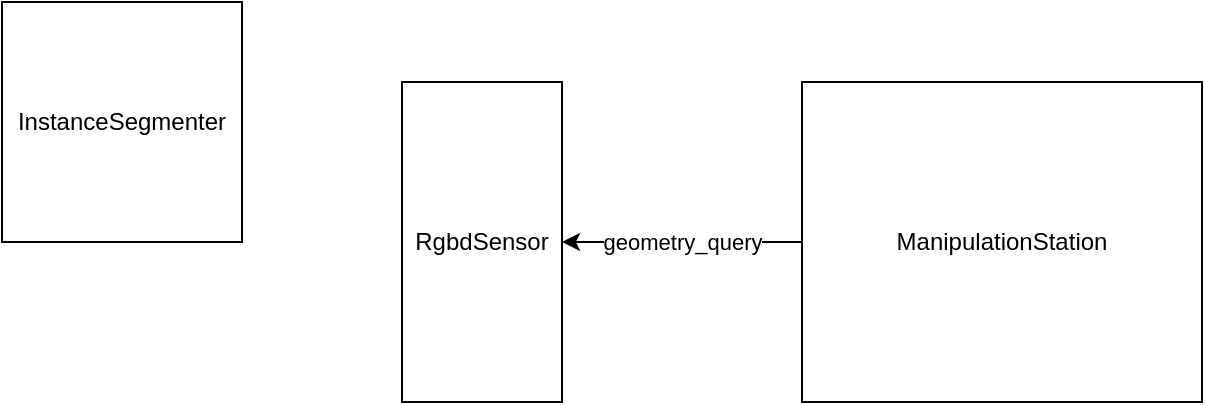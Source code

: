 <mxfile version="21.0.2" type="github">
  <diagram name="Sayfa -1" id="WJEy929Vqr7CCAXMALEf">
    <mxGraphModel dx="1434" dy="764" grid="1" gridSize="10" guides="1" tooltips="1" connect="1" arrows="1" fold="1" page="1" pageScale="1" pageWidth="827" pageHeight="1169" math="0" shadow="0">
      <root>
        <mxCell id="0" />
        <mxCell id="1" parent="0" />
        <mxCell id="6q1SLPd2zr53pur7Lyud-6" style="edgeStyle=orthogonalEdgeStyle;rounded=0;orthogonalLoop=1;jettySize=auto;html=1;exitX=0;exitY=0.5;exitDx=0;exitDy=0;entryX=1;entryY=0.5;entryDx=0;entryDy=0;" parent="1" source="6q1SLPd2zr53pur7Lyud-1" target="6q1SLPd2zr53pur7Lyud-2" edge="1">
          <mxGeometry relative="1" as="geometry" />
        </mxCell>
        <mxCell id="6q1SLPd2zr53pur7Lyud-7" value="geometry_query" style="edgeLabel;html=1;align=center;verticalAlign=middle;resizable=0;points=[];" parent="6q1SLPd2zr53pur7Lyud-6" vertex="1" connectable="0">
          <mxGeometry x="0.25" relative="1" as="geometry">
            <mxPoint x="15" as="offset" />
          </mxGeometry>
        </mxCell>
        <mxCell id="6q1SLPd2zr53pur7Lyud-1" value="ManipulationStation" style="rounded=0;whiteSpace=wrap;html=1;" parent="1" vertex="1">
          <mxGeometry x="600" y="120" width="200" height="160" as="geometry" />
        </mxCell>
        <mxCell id="6q1SLPd2zr53pur7Lyud-2" value="RgbdSensor" style="whiteSpace=wrap;html=1;" parent="1" vertex="1">
          <mxGeometry x="400" y="120" width="80" height="160" as="geometry" />
        </mxCell>
        <mxCell id="6q1SLPd2zr53pur7Lyud-8" value="InstanceSegmenter" style="rounded=0;whiteSpace=wrap;html=1;" parent="1" vertex="1">
          <mxGeometry x="200" y="80" width="120" height="120" as="geometry" />
        </mxCell>
      </root>
    </mxGraphModel>
  </diagram>
</mxfile>
